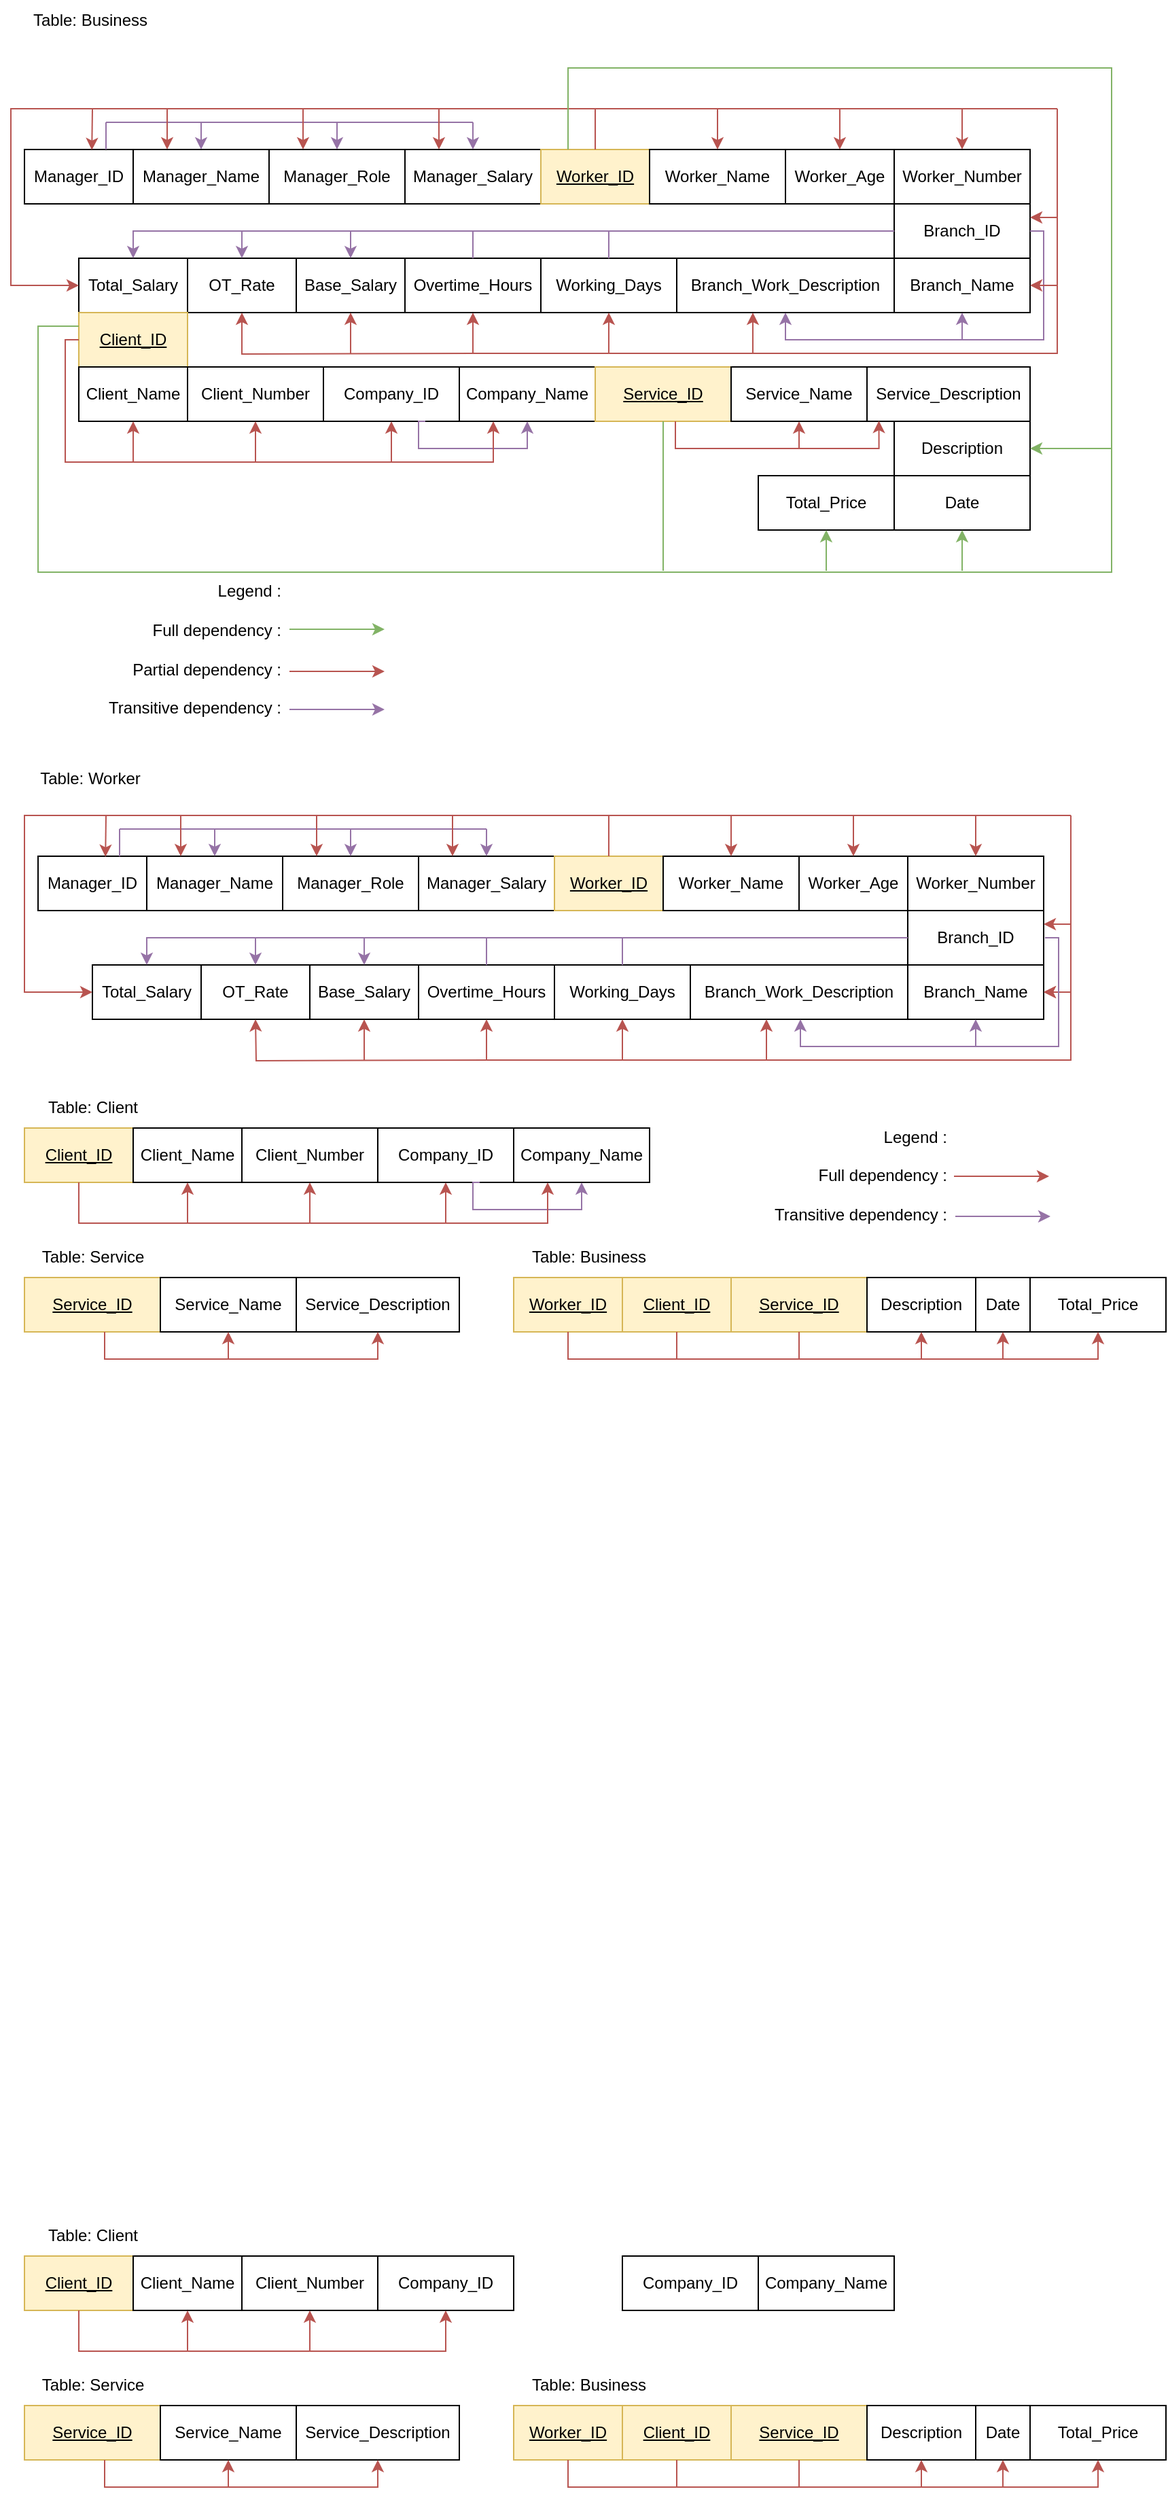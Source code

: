 <mxfile version="24.8.6">
  <diagram name="Page-1" id="LXzScgE2hTpgleU8OrZ3">
    <mxGraphModel dx="1900" dy="522" grid="1" gridSize="10" guides="1" tooltips="1" connect="1" arrows="1" fold="1" page="1" pageScale="1" pageWidth="850" pageHeight="1100" math="0" shadow="0">
      <root>
        <mxCell id="0" />
        <mxCell id="1" parent="0" />
        <mxCell id="Hk881FnilYnl4Pr_U3hR-2" value="Manager_ID" style="rounded=0;whiteSpace=wrap;html=1;" vertex="1" parent="1">
          <mxGeometry y="120" width="80" height="40" as="geometry" />
        </mxCell>
        <mxCell id="Hk881FnilYnl4Pr_U3hR-3" value="Manager_Name" style="rounded=0;whiteSpace=wrap;html=1;" vertex="1" parent="1">
          <mxGeometry x="80" y="120" width="100" height="40" as="geometry" />
        </mxCell>
        <mxCell id="Hk881FnilYnl4Pr_U3hR-4" value="Manager_Role" style="rounded=0;whiteSpace=wrap;html=1;" vertex="1" parent="1">
          <mxGeometry x="180" y="120" width="100" height="40" as="geometry" />
        </mxCell>
        <mxCell id="Hk881FnilYnl4Pr_U3hR-5" value="Manager_Salary" style="rounded=0;whiteSpace=wrap;html=1;" vertex="1" parent="1">
          <mxGeometry x="280" y="120" width="100" height="40" as="geometry" />
        </mxCell>
        <mxCell id="Hk881FnilYnl4Pr_U3hR-6" value="&lt;u&gt;Worker_ID&lt;/u&gt;" style="rounded=0;whiteSpace=wrap;html=1;fillColor=#fff2cc;strokeColor=#d6b656;" vertex="1" parent="1">
          <mxGeometry x="380" y="120" width="80" height="40" as="geometry" />
        </mxCell>
        <mxCell id="Hk881FnilYnl4Pr_U3hR-7" value="Worker_Name" style="rounded=0;whiteSpace=wrap;html=1;" vertex="1" parent="1">
          <mxGeometry x="460" y="120" width="100" height="40" as="geometry" />
        </mxCell>
        <mxCell id="Hk881FnilYnl4Pr_U3hR-10" value="Worker_Age" style="rounded=0;whiteSpace=wrap;html=1;" vertex="1" parent="1">
          <mxGeometry x="560" y="120" width="80" height="40" as="geometry" />
        </mxCell>
        <mxCell id="Hk881FnilYnl4Pr_U3hR-11" value="Worker_Number" style="rounded=0;whiteSpace=wrap;html=1;" vertex="1" parent="1">
          <mxGeometry x="640" y="120" width="100" height="40" as="geometry" />
        </mxCell>
        <mxCell id="Hk881FnilYnl4Pr_U3hR-13" value="Table: Business" style="text;html=1;align=center;verticalAlign=middle;resizable=0;points=[];autosize=1;strokeColor=none;fillColor=none;" vertex="1" parent="1">
          <mxGeometry x="-7" y="10" width="110" height="30" as="geometry" />
        </mxCell>
        <mxCell id="Hk881FnilYnl4Pr_U3hR-14" value="Branch_ID" style="rounded=0;whiteSpace=wrap;html=1;" vertex="1" parent="1">
          <mxGeometry x="640" y="160" width="100" height="40" as="geometry" />
        </mxCell>
        <mxCell id="Hk881FnilYnl4Pr_U3hR-15" value="Branch_Name" style="rounded=0;whiteSpace=wrap;html=1;" vertex="1" parent="1">
          <mxGeometry x="640" y="200" width="100" height="40" as="geometry" />
        </mxCell>
        <mxCell id="Hk881FnilYnl4Pr_U3hR-16" value="Branch_Work_Description" style="rounded=0;whiteSpace=wrap;html=1;" vertex="1" parent="1">
          <mxGeometry x="480" y="200" width="160" height="40" as="geometry" />
        </mxCell>
        <mxCell id="Hk881FnilYnl4Pr_U3hR-17" value="Working_Days" style="rounded=0;whiteSpace=wrap;html=1;" vertex="1" parent="1">
          <mxGeometry x="380" y="200" width="100" height="40" as="geometry" />
        </mxCell>
        <mxCell id="Hk881FnilYnl4Pr_U3hR-18" value="Overtime_Hours" style="rounded=0;whiteSpace=wrap;html=1;" vertex="1" parent="1">
          <mxGeometry x="280" y="200" width="100" height="40" as="geometry" />
        </mxCell>
        <mxCell id="Hk881FnilYnl4Pr_U3hR-19" value="Base_Salary" style="rounded=0;whiteSpace=wrap;html=1;" vertex="1" parent="1">
          <mxGeometry x="200" y="200" width="80" height="40" as="geometry" />
        </mxCell>
        <mxCell id="Hk881FnilYnl4Pr_U3hR-20" value="OT_Rate" style="rounded=0;whiteSpace=wrap;html=1;" vertex="1" parent="1">
          <mxGeometry x="120" y="200" width="80" height="40" as="geometry" />
        </mxCell>
        <mxCell id="Hk881FnilYnl4Pr_U3hR-21" value="Total_Salary" style="rounded=0;whiteSpace=wrap;html=1;" vertex="1" parent="1">
          <mxGeometry x="40" y="200" width="80" height="40" as="geometry" />
        </mxCell>
        <mxCell id="Hk881FnilYnl4Pr_U3hR-22" value="&lt;u&gt;Client_ID&lt;/u&gt;" style="rounded=0;whiteSpace=wrap;html=1;fillColor=#fff2cc;strokeColor=#d6b656;" vertex="1" parent="1">
          <mxGeometry x="40" y="240" width="80" height="40" as="geometry" />
        </mxCell>
        <mxCell id="Hk881FnilYnl4Pr_U3hR-23" value="Client_Name" style="rounded=0;whiteSpace=wrap;html=1;" vertex="1" parent="1">
          <mxGeometry x="40" y="280" width="80" height="40" as="geometry" />
        </mxCell>
        <mxCell id="Hk881FnilYnl4Pr_U3hR-24" value="Client_Number" style="rounded=0;whiteSpace=wrap;html=1;" vertex="1" parent="1">
          <mxGeometry x="120" y="280" width="100" height="40" as="geometry" />
        </mxCell>
        <mxCell id="Hk881FnilYnl4Pr_U3hR-25" value="Company_ID" style="rounded=0;whiteSpace=wrap;html=1;" vertex="1" parent="1">
          <mxGeometry x="220" y="280" width="100" height="40" as="geometry" />
        </mxCell>
        <mxCell id="Hk881FnilYnl4Pr_U3hR-26" value="Company_Name" style="rounded=0;whiteSpace=wrap;html=1;" vertex="1" parent="1">
          <mxGeometry x="320" y="280" width="100" height="40" as="geometry" />
        </mxCell>
        <mxCell id="Hk881FnilYnl4Pr_U3hR-27" value="&lt;u&gt;Service_ID&lt;/u&gt;" style="rounded=0;whiteSpace=wrap;html=1;fillColor=#fff2cc;strokeColor=#d6b656;" vertex="1" parent="1">
          <mxGeometry x="420" y="280" width="100" height="40" as="geometry" />
        </mxCell>
        <mxCell id="Hk881FnilYnl4Pr_U3hR-29" value="Service_Name" style="rounded=0;whiteSpace=wrap;html=1;" vertex="1" parent="1">
          <mxGeometry x="520" y="280" width="100" height="40" as="geometry" />
        </mxCell>
        <mxCell id="Hk881FnilYnl4Pr_U3hR-30" value="Service_Description" style="rounded=0;whiteSpace=wrap;html=1;" vertex="1" parent="1">
          <mxGeometry x="620" y="280" width="120" height="40" as="geometry" />
        </mxCell>
        <mxCell id="Hk881FnilYnl4Pr_U3hR-31" value="Description" style="rounded=0;whiteSpace=wrap;html=1;" vertex="1" parent="1">
          <mxGeometry x="640" y="320" width="100" height="40" as="geometry" />
        </mxCell>
        <mxCell id="Hk881FnilYnl4Pr_U3hR-32" value="Date" style="rounded=0;whiteSpace=wrap;html=1;" vertex="1" parent="1">
          <mxGeometry x="640" y="360" width="100" height="40" as="geometry" />
        </mxCell>
        <mxCell id="Hk881FnilYnl4Pr_U3hR-33" value="Total_Price" style="rounded=0;whiteSpace=wrap;html=1;" vertex="1" parent="1">
          <mxGeometry x="540" y="360" width="100" height="40" as="geometry" />
        </mxCell>
        <mxCell id="Hk881FnilYnl4Pr_U3hR-39" value="" style="endArrow=none;html=1;rounded=0;fillColor=#e1d5e7;strokeColor=#9673a6;" edge="1" parent="1">
          <mxGeometry width="50" height="50" relative="1" as="geometry">
            <mxPoint x="60" y="100" as="sourcePoint" />
            <mxPoint x="330" y="100" as="targetPoint" />
          </mxGeometry>
        </mxCell>
        <mxCell id="Hk881FnilYnl4Pr_U3hR-40" value="" style="endArrow=none;html=1;rounded=0;fillColor=#e1d5e7;strokeColor=#9673a6;exitX=0.75;exitY=0;exitDx=0;exitDy=0;" edge="1" parent="1" source="Hk881FnilYnl4Pr_U3hR-2">
          <mxGeometry width="50" height="50" relative="1" as="geometry">
            <mxPoint x="-60" y="130" as="sourcePoint" />
            <mxPoint x="60" y="100" as="targetPoint" />
          </mxGeometry>
        </mxCell>
        <mxCell id="Hk881FnilYnl4Pr_U3hR-41" value="" style="endArrow=classic;html=1;rounded=0;entryX=0.5;entryY=0;entryDx=0;entryDy=0;fillColor=#e1d5e7;strokeColor=#9673a6;" edge="1" parent="1" target="Hk881FnilYnl4Pr_U3hR-3">
          <mxGeometry width="50" height="50" relative="1" as="geometry">
            <mxPoint x="130" y="100" as="sourcePoint" />
            <mxPoint x="180" y="30" as="targetPoint" />
          </mxGeometry>
        </mxCell>
        <mxCell id="Hk881FnilYnl4Pr_U3hR-43" value="" style="endArrow=classic;html=1;rounded=0;entryX=0.5;entryY=0;entryDx=0;entryDy=0;fillColor=#e1d5e7;strokeColor=#9673a6;" edge="1" parent="1" target="Hk881FnilYnl4Pr_U3hR-4">
          <mxGeometry width="50" height="50" relative="1" as="geometry">
            <mxPoint x="230" y="100" as="sourcePoint" />
            <mxPoint x="140" y="130" as="targetPoint" />
          </mxGeometry>
        </mxCell>
        <mxCell id="Hk881FnilYnl4Pr_U3hR-44" value="" style="endArrow=classic;html=1;rounded=0;entryX=0.5;entryY=0;entryDx=0;entryDy=0;fillColor=#e1d5e7;strokeColor=#9673a6;" edge="1" parent="1" target="Hk881FnilYnl4Pr_U3hR-5">
          <mxGeometry width="50" height="50" relative="1" as="geometry">
            <mxPoint x="330" y="100" as="sourcePoint" />
            <mxPoint x="150" y="140" as="targetPoint" />
          </mxGeometry>
        </mxCell>
        <mxCell id="Hk881FnilYnl4Pr_U3hR-45" value="" style="endArrow=none;html=1;rounded=0;fillColor=#f8cecc;strokeColor=#b85450;" edge="1" parent="1">
          <mxGeometry width="50" height="50" relative="1" as="geometry">
            <mxPoint x="50" y="90" as="sourcePoint" />
            <mxPoint x="760" y="90" as="targetPoint" />
          </mxGeometry>
        </mxCell>
        <mxCell id="Hk881FnilYnl4Pr_U3hR-46" value="" style="endArrow=classic;html=1;rounded=0;entryX=0.62;entryY=0.01;entryDx=0;entryDy=0;entryPerimeter=0;fillColor=#f8cecc;strokeColor=#b85450;" edge="1" parent="1" target="Hk881FnilYnl4Pr_U3hR-2">
          <mxGeometry width="50" height="50" relative="1" as="geometry">
            <mxPoint x="50" y="90" as="sourcePoint" />
            <mxPoint x="390" y="30" as="targetPoint" />
          </mxGeometry>
        </mxCell>
        <mxCell id="Hk881FnilYnl4Pr_U3hR-47" value="" style="endArrow=none;html=1;rounded=0;exitX=0.5;exitY=0;exitDx=0;exitDy=0;fillColor=#f8cecc;strokeColor=#b85450;" edge="1" parent="1" source="Hk881FnilYnl4Pr_U3hR-6">
          <mxGeometry width="50" height="50" relative="1" as="geometry">
            <mxPoint x="460" y="70" as="sourcePoint" />
            <mxPoint x="420" y="90" as="targetPoint" />
          </mxGeometry>
        </mxCell>
        <mxCell id="Hk881FnilYnl4Pr_U3hR-49" value="" style="endArrow=classic;html=1;rounded=0;entryX=0.5;entryY=0;entryDx=0;entryDy=0;fillColor=#f8cecc;strokeColor=#b85450;" edge="1" parent="1" target="Hk881FnilYnl4Pr_U3hR-7">
          <mxGeometry width="50" height="50" relative="1" as="geometry">
            <mxPoint x="510" y="90" as="sourcePoint" />
            <mxPoint x="60" y="130" as="targetPoint" />
          </mxGeometry>
        </mxCell>
        <mxCell id="Hk881FnilYnl4Pr_U3hR-50" value="" style="endArrow=classic;html=1;rounded=0;entryX=0.5;entryY=0;entryDx=0;entryDy=0;fillColor=#f8cecc;strokeColor=#b85450;" edge="1" parent="1" target="Hk881FnilYnl4Pr_U3hR-10">
          <mxGeometry width="50" height="50" relative="1" as="geometry">
            <mxPoint x="600" y="90" as="sourcePoint" />
            <mxPoint x="520" y="130" as="targetPoint" />
          </mxGeometry>
        </mxCell>
        <mxCell id="Hk881FnilYnl4Pr_U3hR-51" value="" style="endArrow=classic;html=1;rounded=0;fillColor=#f8cecc;strokeColor=#b85450;" edge="1" parent="1" target="Hk881FnilYnl4Pr_U3hR-11">
          <mxGeometry width="50" height="50" relative="1" as="geometry">
            <mxPoint x="690" y="90" as="sourcePoint" />
            <mxPoint x="610" y="130" as="targetPoint" />
          </mxGeometry>
        </mxCell>
        <mxCell id="Hk881FnilYnl4Pr_U3hR-52" value="" style="endArrow=classic;html=1;rounded=0;fillColor=#f8cecc;strokeColor=#b85450;edgeStyle=orthogonalEdgeStyle;entryX=1;entryY=0.25;entryDx=0;entryDy=0;" edge="1" parent="1" target="Hk881FnilYnl4Pr_U3hR-14">
          <mxGeometry width="50" height="50" relative="1" as="geometry">
            <mxPoint x="760" y="90" as="sourcePoint" />
            <mxPoint x="700" y="130" as="targetPoint" />
            <Array as="points">
              <mxPoint x="760" y="170" />
            </Array>
          </mxGeometry>
        </mxCell>
        <mxCell id="Hk881FnilYnl4Pr_U3hR-54" value="" style="endArrow=classic;html=1;rounded=0;entryX=0.5;entryY=1;entryDx=0;entryDy=0;fillColor=#e1d5e7;strokeColor=#9673a6;exitX=1;exitY=0.5;exitDx=0;exitDy=0;edgeStyle=orthogonalEdgeStyle;" edge="1" parent="1" source="Hk881FnilYnl4Pr_U3hR-14" target="Hk881FnilYnl4Pr_U3hR-16">
          <mxGeometry width="50" height="50" relative="1" as="geometry">
            <mxPoint x="340" y="110" as="sourcePoint" />
            <mxPoint x="340" y="130" as="targetPoint" />
            <Array as="points">
              <mxPoint x="750" y="180" />
              <mxPoint x="750" y="260" />
              <mxPoint x="560" y="260" />
            </Array>
          </mxGeometry>
        </mxCell>
        <mxCell id="Hk881FnilYnl4Pr_U3hR-55" value="" style="endArrow=classic;html=1;rounded=0;entryX=0.5;entryY=1;entryDx=0;entryDy=0;fillColor=#e1d5e7;strokeColor=#9673a6;" edge="1" parent="1" target="Hk881FnilYnl4Pr_U3hR-15">
          <mxGeometry width="50" height="50" relative="1" as="geometry">
            <mxPoint x="690" y="260" as="sourcePoint" />
            <mxPoint x="240" y="130" as="targetPoint" />
          </mxGeometry>
        </mxCell>
        <mxCell id="Hk881FnilYnl4Pr_U3hR-56" value="" style="endArrow=classic;html=1;rounded=0;fillColor=#f8cecc;strokeColor=#b85450;edgeStyle=orthogonalEdgeStyle;entryX=0.5;entryY=1;entryDx=0;entryDy=0;" edge="1" parent="1" target="Hk881FnilYnl4Pr_U3hR-18">
          <mxGeometry width="50" height="50" relative="1" as="geometry">
            <mxPoint x="760" y="170" as="sourcePoint" />
            <mxPoint x="750" y="180" as="targetPoint" />
            <Array as="points">
              <mxPoint x="760" y="270" />
              <mxPoint x="330" y="270" />
            </Array>
          </mxGeometry>
        </mxCell>
        <mxCell id="Hk881FnilYnl4Pr_U3hR-57" value="" style="endArrow=classic;html=1;rounded=0;entryX=0.5;entryY=1;entryDx=0;entryDy=0;fillColor=#f8cecc;strokeColor=#b85450;" edge="1" parent="1" target="Hk881FnilYnl4Pr_U3hR-17">
          <mxGeometry width="50" height="50" relative="1" as="geometry">
            <mxPoint x="430" y="270" as="sourcePoint" />
            <mxPoint x="520" y="130" as="targetPoint" />
          </mxGeometry>
        </mxCell>
        <mxCell id="Hk881FnilYnl4Pr_U3hR-58" value="" style="endArrow=classic;html=1;rounded=0;entryX=0.5;entryY=0;entryDx=0;entryDy=0;fillColor=#e1d5e7;strokeColor=#9673a6;exitX=0;exitY=0.5;exitDx=0;exitDy=0;edgeStyle=orthogonalEdgeStyle;" edge="1" parent="1" source="Hk881FnilYnl4Pr_U3hR-14" target="Hk881FnilYnl4Pr_U3hR-21">
          <mxGeometry width="50" height="50" relative="1" as="geometry">
            <mxPoint x="750" y="190" as="sourcePoint" />
            <mxPoint x="570" y="250" as="targetPoint" />
            <Array as="points">
              <mxPoint x="80" y="180" />
            </Array>
          </mxGeometry>
        </mxCell>
        <mxCell id="Hk881FnilYnl4Pr_U3hR-60" value="" style="endArrow=none;html=1;rounded=0;fillColor=#e1d5e7;strokeColor=#9673a6;" edge="1" parent="1" source="Hk881FnilYnl4Pr_U3hR-18">
          <mxGeometry width="50" height="50" relative="1" as="geometry">
            <mxPoint x="140" y="460" as="sourcePoint" />
            <mxPoint x="330" y="180" as="targetPoint" />
          </mxGeometry>
        </mxCell>
        <mxCell id="Hk881FnilYnl4Pr_U3hR-61" value="" style="endArrow=none;html=1;rounded=0;fillColor=#e1d5e7;strokeColor=#9673a6;exitX=0.5;exitY=0;exitDx=0;exitDy=0;" edge="1" parent="1" source="Hk881FnilYnl4Pr_U3hR-17">
          <mxGeometry width="50" height="50" relative="1" as="geometry">
            <mxPoint x="340" y="210" as="sourcePoint" />
            <mxPoint x="430" y="180" as="targetPoint" />
          </mxGeometry>
        </mxCell>
        <mxCell id="Hk881FnilYnl4Pr_U3hR-62" value="" style="endArrow=classic;html=1;rounded=0;entryX=0.5;entryY=0;entryDx=0;entryDy=0;fillColor=#e1d5e7;strokeColor=#9673a6;" edge="1" parent="1" target="Hk881FnilYnl4Pr_U3hR-20">
          <mxGeometry width="50" height="50" relative="1" as="geometry">
            <mxPoint x="160" y="180" as="sourcePoint" />
            <mxPoint x="20" y="200" as="targetPoint" />
          </mxGeometry>
        </mxCell>
        <mxCell id="Hk881FnilYnl4Pr_U3hR-63" value="" style="endArrow=classic;html=1;rounded=0;entryX=0.5;entryY=0;entryDx=0;entryDy=0;fillColor=#e1d5e7;strokeColor=#9673a6;" edge="1" parent="1" target="Hk881FnilYnl4Pr_U3hR-19">
          <mxGeometry width="50" height="50" relative="1" as="geometry">
            <mxPoint x="240" y="180" as="sourcePoint" />
            <mxPoint x="170" y="210" as="targetPoint" />
          </mxGeometry>
        </mxCell>
        <mxCell id="Hk881FnilYnl4Pr_U3hR-64" value="" style="group" vertex="1" connectable="0" parent="1">
          <mxGeometry x="40" y="433" width="225" height="110" as="geometry" />
        </mxCell>
        <mxCell id="Hk881FnilYnl4Pr_U3hR-35" value="Legend :&lt;div&gt;&lt;br&gt;&lt;div&gt;Full dependency :&lt;/div&gt;&lt;div&gt;&lt;br&gt;&lt;/div&gt;&lt;div&gt;Partial dependency :&lt;/div&gt;&lt;div&gt;&lt;br&gt;&lt;/div&gt;&lt;div&gt;Transitive dependency :&lt;/div&gt;&lt;/div&gt;" style="text;html=1;align=right;verticalAlign=middle;resizable=0;points=[];autosize=1;strokeColor=none;fillColor=none;" vertex="1" parent="Hk881FnilYnl4Pr_U3hR-64">
          <mxGeometry width="150" height="110" as="geometry" />
        </mxCell>
        <mxCell id="Hk881FnilYnl4Pr_U3hR-36" value="" style="endArrow=classic;html=1;rounded=0;fillColor=#d5e8d4;strokeColor=#82b366;" edge="1" parent="Hk881FnilYnl4Pr_U3hR-64">
          <mxGeometry width="50" height="50" relative="1" as="geometry">
            <mxPoint x="155" y="40" as="sourcePoint" />
            <mxPoint x="225" y="40" as="targetPoint" />
          </mxGeometry>
        </mxCell>
        <mxCell id="Hk881FnilYnl4Pr_U3hR-37" value="" style="endArrow=classic;html=1;rounded=0;fillColor=#f8cecc;strokeColor=#b85450;" edge="1" parent="Hk881FnilYnl4Pr_U3hR-64">
          <mxGeometry width="50" height="50" relative="1" as="geometry">
            <mxPoint x="155" y="71" as="sourcePoint" />
            <mxPoint x="225" y="71" as="targetPoint" />
          </mxGeometry>
        </mxCell>
        <mxCell id="Hk881FnilYnl4Pr_U3hR-38" value="" style="endArrow=classic;html=1;rounded=0;fillColor=#e1d5e7;strokeColor=#9673a6;" edge="1" parent="Hk881FnilYnl4Pr_U3hR-64">
          <mxGeometry width="50" height="50" relative="1" as="geometry">
            <mxPoint x="155" y="99" as="sourcePoint" />
            <mxPoint x="225" y="99" as="targetPoint" />
          </mxGeometry>
        </mxCell>
        <mxCell id="Hk881FnilYnl4Pr_U3hR-65" value="" style="endArrow=classic;html=1;rounded=0;edgeStyle=orthogonalEdgeStyle;fillColor=#f8cecc;strokeColor=#b85450;exitX=0;exitY=0.5;exitDx=0;exitDy=0;entryX=0.5;entryY=1;entryDx=0;entryDy=0;" edge="1" parent="1" source="Hk881FnilYnl4Pr_U3hR-22" target="Hk881FnilYnl4Pr_U3hR-25">
          <mxGeometry width="50" height="50" relative="1" as="geometry">
            <mxPoint x="20" y="430" as="sourcePoint" />
            <mxPoint x="70" y="380" as="targetPoint" />
            <Array as="points">
              <mxPoint x="30" y="260" />
              <mxPoint x="30" y="350" />
              <mxPoint x="270" y="350" />
            </Array>
          </mxGeometry>
        </mxCell>
        <mxCell id="Hk881FnilYnl4Pr_U3hR-66" value="" style="endArrow=classic;html=1;rounded=0;entryX=0.5;entryY=1;entryDx=0;entryDy=0;fillColor=#f8cecc;strokeColor=#b85450;" edge="1" parent="1" target="Hk881FnilYnl4Pr_U3hR-23">
          <mxGeometry width="50" height="50" relative="1" as="geometry">
            <mxPoint x="80" y="350" as="sourcePoint" />
            <mxPoint x="60" y="400" as="targetPoint" />
          </mxGeometry>
        </mxCell>
        <mxCell id="Hk881FnilYnl4Pr_U3hR-67" value="" style="endArrow=classic;html=1;rounded=0;entryX=0.5;entryY=1;entryDx=0;entryDy=0;fillColor=#f8cecc;strokeColor=#b85450;" edge="1" parent="1" target="Hk881FnilYnl4Pr_U3hR-24">
          <mxGeometry width="50" height="50" relative="1" as="geometry">
            <mxPoint x="170" y="350" as="sourcePoint" />
            <mxPoint x="90" y="330" as="targetPoint" />
          </mxGeometry>
        </mxCell>
        <mxCell id="Hk881FnilYnl4Pr_U3hR-68" value="" style="endArrow=classic;html=1;rounded=0;fillColor=#e1d5e7;strokeColor=#9673a6;edgeStyle=orthogonalEdgeStyle;entryX=0.5;entryY=1;entryDx=0;entryDy=0;exitX=0.75;exitY=1;exitDx=0;exitDy=0;" edge="1" parent="1" source="Hk881FnilYnl4Pr_U3hR-25" target="Hk881FnilYnl4Pr_U3hR-26">
          <mxGeometry width="50" height="50" relative="1" as="geometry">
            <mxPoint x="340" y="420" as="sourcePoint" />
            <mxPoint x="390" y="370" as="targetPoint" />
            <Array as="points">
              <mxPoint x="290" y="320" />
              <mxPoint x="290" y="340" />
              <mxPoint x="370" y="340" />
            </Array>
          </mxGeometry>
        </mxCell>
        <mxCell id="Hk881FnilYnl4Pr_U3hR-70" value="" style="endArrow=classic;html=1;rounded=0;edgeStyle=orthogonalEdgeStyle;fillColor=#f8cecc;strokeColor=#b85450;entryX=0.073;entryY=0.99;entryDx=0;entryDy=0;entryPerimeter=0;" edge="1" parent="1" target="Hk881FnilYnl4Pr_U3hR-30">
          <mxGeometry width="50" height="50" relative="1" as="geometry">
            <mxPoint x="479" y="320" as="sourcePoint" />
            <mxPoint x="470" y="360" as="targetPoint" />
            <Array as="points">
              <mxPoint x="479" y="340" />
              <mxPoint x="629" y="340" />
            </Array>
          </mxGeometry>
        </mxCell>
        <mxCell id="Hk881FnilYnl4Pr_U3hR-71" value="" style="endArrow=classic;html=1;rounded=0;fillColor=#f8cecc;strokeColor=#b85450;entryX=0.5;entryY=1;entryDx=0;entryDy=0;" edge="1" parent="1" target="Hk881FnilYnl4Pr_U3hR-29">
          <mxGeometry width="50" height="50" relative="1" as="geometry">
            <mxPoint x="570" y="340" as="sourcePoint" />
            <mxPoint x="420" y="370" as="targetPoint" />
          </mxGeometry>
        </mxCell>
        <mxCell id="Hk881FnilYnl4Pr_U3hR-72" value="" style="endArrow=none;html=1;rounded=0;entryX=0.25;entryY=0;entryDx=0;entryDy=0;edgeStyle=orthogonalEdgeStyle;fillColor=#d5e8d4;strokeColor=#82b366;exitX=0;exitY=0.25;exitDx=0;exitDy=0;" edge="1" parent="1" source="Hk881FnilYnl4Pr_U3hR-22" target="Hk881FnilYnl4Pr_U3hR-6">
          <mxGeometry width="50" height="50" relative="1" as="geometry">
            <mxPoint x="350" y="430" as="sourcePoint" />
            <mxPoint x="400" y="380" as="targetPoint" />
            <Array as="points">
              <mxPoint x="10" y="250" />
              <mxPoint x="10" y="431" />
              <mxPoint x="800" y="431" />
              <mxPoint x="800" y="60" />
              <mxPoint x="400" y="60" />
            </Array>
          </mxGeometry>
        </mxCell>
        <mxCell id="Hk881FnilYnl4Pr_U3hR-73" value="" style="endArrow=none;html=1;rounded=0;entryX=0.5;entryY=1;entryDx=0;entryDy=0;fillColor=#d5e8d4;strokeColor=#82b366;" edge="1" parent="1" target="Hk881FnilYnl4Pr_U3hR-27">
          <mxGeometry width="50" height="50" relative="1" as="geometry">
            <mxPoint x="470" y="430" as="sourcePoint" />
            <mxPoint x="420" y="350" as="targetPoint" />
          </mxGeometry>
        </mxCell>
        <mxCell id="Hk881FnilYnl4Pr_U3hR-74" value="" style="endArrow=classic;html=1;rounded=0;entryX=0.5;entryY=1;entryDx=0;entryDy=0;fillColor=#d5e8d4;strokeColor=#82b366;" edge="1" parent="1" target="Hk881FnilYnl4Pr_U3hR-33">
          <mxGeometry width="50" height="50" relative="1" as="geometry">
            <mxPoint x="590" y="430" as="sourcePoint" />
            <mxPoint x="530" y="470" as="targetPoint" />
          </mxGeometry>
        </mxCell>
        <mxCell id="Hk881FnilYnl4Pr_U3hR-75" value="" style="endArrow=classic;html=1;rounded=0;entryX=0.5;entryY=1;entryDx=0;entryDy=0;fillColor=#d5e8d4;strokeColor=#82b366;" edge="1" parent="1" target="Hk881FnilYnl4Pr_U3hR-32">
          <mxGeometry width="50" height="50" relative="1" as="geometry">
            <mxPoint x="690" y="430" as="sourcePoint" />
            <mxPoint x="720" y="450" as="targetPoint" />
          </mxGeometry>
        </mxCell>
        <mxCell id="Hk881FnilYnl4Pr_U3hR-76" value="" style="endArrow=classic;html=1;rounded=0;entryX=1;entryY=0.5;entryDx=0;entryDy=0;fillColor=#d5e8d4;strokeColor=#82b366;" edge="1" parent="1" target="Hk881FnilYnl4Pr_U3hR-31">
          <mxGeometry width="50" height="50" relative="1" as="geometry">
            <mxPoint x="800" y="340" as="sourcePoint" />
            <mxPoint x="690" y="470" as="targetPoint" />
          </mxGeometry>
        </mxCell>
        <mxCell id="Hk881FnilYnl4Pr_U3hR-78" value="" style="endArrow=classic;html=1;rounded=0;entryX=1;entryY=0.5;entryDx=0;entryDy=0;fillColor=#f8cecc;strokeColor=#b85450;" edge="1" parent="1" target="Hk881FnilYnl4Pr_U3hR-15">
          <mxGeometry width="50" height="50" relative="1" as="geometry">
            <mxPoint x="760" y="220" as="sourcePoint" />
            <mxPoint x="400" y="370" as="targetPoint" />
          </mxGeometry>
        </mxCell>
        <mxCell id="Hk881FnilYnl4Pr_U3hR-79" value="" style="endArrow=classic;html=1;rounded=0;fillColor=#f8cecc;strokeColor=#b85450;" edge="1" parent="1">
          <mxGeometry width="50" height="50" relative="1" as="geometry">
            <mxPoint x="536" y="270" as="sourcePoint" />
            <mxPoint x="536" y="240" as="targetPoint" />
          </mxGeometry>
        </mxCell>
        <mxCell id="Hk881FnilYnl4Pr_U3hR-80" value="" style="endArrow=classic;html=1;rounded=0;entryX=0;entryY=0.5;entryDx=0;entryDy=0;edgeStyle=orthogonalEdgeStyle;fillColor=#f8cecc;strokeColor=#b85450;" edge="1" parent="1" target="Hk881FnilYnl4Pr_U3hR-21">
          <mxGeometry width="50" height="50" relative="1" as="geometry">
            <mxPoint x="50" y="90" as="sourcePoint" />
            <mxPoint x="-70" y="150" as="targetPoint" />
            <Array as="points">
              <mxPoint x="-10" y="90" />
              <mxPoint x="-10" y="220" />
            </Array>
          </mxGeometry>
        </mxCell>
        <mxCell id="Hk881FnilYnl4Pr_U3hR-82" value="" style="endArrow=classic;html=1;rounded=0;entryX=0.25;entryY=0;entryDx=0;entryDy=0;fillColor=#f8cecc;strokeColor=#b85450;" edge="1" parent="1" target="Hk881FnilYnl4Pr_U3hR-3">
          <mxGeometry width="50" height="50" relative="1" as="geometry">
            <mxPoint x="105" y="90" as="sourcePoint" />
            <mxPoint x="-40" y="70" as="targetPoint" />
          </mxGeometry>
        </mxCell>
        <mxCell id="Hk881FnilYnl4Pr_U3hR-84" value="" style="endArrow=classic;html=1;rounded=0;entryX=0.25;entryY=0;entryDx=0;entryDy=0;fillColor=#f8cecc;strokeColor=#b85450;" edge="1" parent="1" target="Hk881FnilYnl4Pr_U3hR-4">
          <mxGeometry width="50" height="50" relative="1" as="geometry">
            <mxPoint x="205" y="90" as="sourcePoint" />
            <mxPoint x="-60" y="160" as="targetPoint" />
          </mxGeometry>
        </mxCell>
        <mxCell id="Hk881FnilYnl4Pr_U3hR-85" value="" style="endArrow=classic;html=1;rounded=0;entryX=0.25;entryY=0;entryDx=0;entryDy=0;fillColor=#f8cecc;strokeColor=#b85450;" edge="1" parent="1" target="Hk881FnilYnl4Pr_U3hR-5">
          <mxGeometry width="50" height="50" relative="1" as="geometry">
            <mxPoint x="305" y="90" as="sourcePoint" />
            <mxPoint x="-20" y="110" as="targetPoint" />
          </mxGeometry>
        </mxCell>
        <mxCell id="Hk881FnilYnl4Pr_U3hR-86" value="" style="endArrow=classic;html=1;rounded=0;edgeStyle=orthogonalEdgeStyle;entryX=0.5;entryY=1;entryDx=0;entryDy=0;fillColor=#f8cecc;strokeColor=#b85450;" edge="1" parent="1" target="Hk881FnilYnl4Pr_U3hR-20">
          <mxGeometry width="50" height="50" relative="1" as="geometry">
            <mxPoint x="330" y="270" as="sourcePoint" />
            <mxPoint x="240" y="240" as="targetPoint" />
          </mxGeometry>
        </mxCell>
        <mxCell id="Hk881FnilYnl4Pr_U3hR-87" value="" style="endArrow=classic;html=1;rounded=0;entryX=0.25;entryY=1;entryDx=0;entryDy=0;edgeStyle=orthogonalEdgeStyle;fillColor=#f8cecc;strokeColor=#b85450;" edge="1" parent="1" target="Hk881FnilYnl4Pr_U3hR-26">
          <mxGeometry width="50" height="50" relative="1" as="geometry">
            <mxPoint x="270" y="340" as="sourcePoint" />
            <mxPoint x="280" y="380" as="targetPoint" />
            <Array as="points">
              <mxPoint x="270" y="350" />
              <mxPoint x="345" y="350" />
            </Array>
          </mxGeometry>
        </mxCell>
        <mxCell id="Hk881FnilYnl4Pr_U3hR-88" value="" style="endArrow=classic;html=1;rounded=0;entryX=0.5;entryY=1;entryDx=0;entryDy=0;fillColor=#f8cecc;strokeColor=#b85450;" edge="1" parent="1" target="Hk881FnilYnl4Pr_U3hR-19">
          <mxGeometry width="50" height="50" relative="1" as="geometry">
            <mxPoint x="240" y="270" as="sourcePoint" />
            <mxPoint x="440" y="250" as="targetPoint" />
          </mxGeometry>
        </mxCell>
        <mxCell id="Hk881FnilYnl4Pr_U3hR-89" value="Manager_ID" style="rounded=0;whiteSpace=wrap;html=1;" vertex="1" parent="1">
          <mxGeometry x="10" y="640" width="80" height="40" as="geometry" />
        </mxCell>
        <mxCell id="Hk881FnilYnl4Pr_U3hR-90" value="Manager_Name" style="rounded=0;whiteSpace=wrap;html=1;" vertex="1" parent="1">
          <mxGeometry x="90" y="640" width="100" height="40" as="geometry" />
        </mxCell>
        <mxCell id="Hk881FnilYnl4Pr_U3hR-91" value="Manager_Role" style="rounded=0;whiteSpace=wrap;html=1;" vertex="1" parent="1">
          <mxGeometry x="190" y="640" width="100" height="40" as="geometry" />
        </mxCell>
        <mxCell id="Hk881FnilYnl4Pr_U3hR-92" value="Manager_Salary" style="rounded=0;whiteSpace=wrap;html=1;" vertex="1" parent="1">
          <mxGeometry x="290" y="640" width="100" height="40" as="geometry" />
        </mxCell>
        <mxCell id="Hk881FnilYnl4Pr_U3hR-93" value="&lt;u&gt;Worker_ID&lt;/u&gt;" style="rounded=0;whiteSpace=wrap;html=1;fillColor=#fff2cc;strokeColor=#d6b656;" vertex="1" parent="1">
          <mxGeometry x="390" y="640" width="80" height="40" as="geometry" />
        </mxCell>
        <mxCell id="Hk881FnilYnl4Pr_U3hR-94" value="Worker_Name" style="rounded=0;whiteSpace=wrap;html=1;" vertex="1" parent="1">
          <mxGeometry x="470" y="640" width="100" height="40" as="geometry" />
        </mxCell>
        <mxCell id="Hk881FnilYnl4Pr_U3hR-95" value="Worker_Age" style="rounded=0;whiteSpace=wrap;html=1;" vertex="1" parent="1">
          <mxGeometry x="570" y="640" width="80" height="40" as="geometry" />
        </mxCell>
        <mxCell id="Hk881FnilYnl4Pr_U3hR-96" value="Worker_Number" style="rounded=0;whiteSpace=wrap;html=1;" vertex="1" parent="1">
          <mxGeometry x="650" y="640" width="100" height="40" as="geometry" />
        </mxCell>
        <mxCell id="Hk881FnilYnl4Pr_U3hR-97" value="Branch_ID" style="rounded=0;whiteSpace=wrap;html=1;" vertex="1" parent="1">
          <mxGeometry x="650" y="680" width="100" height="40" as="geometry" />
        </mxCell>
        <mxCell id="Hk881FnilYnl4Pr_U3hR-98" value="Branch_Name" style="rounded=0;whiteSpace=wrap;html=1;" vertex="1" parent="1">
          <mxGeometry x="650" y="720" width="100" height="40" as="geometry" />
        </mxCell>
        <mxCell id="Hk881FnilYnl4Pr_U3hR-99" value="Branch_Work_Description" style="rounded=0;whiteSpace=wrap;html=1;" vertex="1" parent="1">
          <mxGeometry x="490" y="720" width="160" height="40" as="geometry" />
        </mxCell>
        <mxCell id="Hk881FnilYnl4Pr_U3hR-100" value="Working_Days" style="rounded=0;whiteSpace=wrap;html=1;" vertex="1" parent="1">
          <mxGeometry x="390" y="720" width="100" height="40" as="geometry" />
        </mxCell>
        <mxCell id="Hk881FnilYnl4Pr_U3hR-101" value="Overtime_Hours" style="rounded=0;whiteSpace=wrap;html=1;" vertex="1" parent="1">
          <mxGeometry x="290" y="720" width="100" height="40" as="geometry" />
        </mxCell>
        <mxCell id="Hk881FnilYnl4Pr_U3hR-102" value="Base_Salary" style="rounded=0;whiteSpace=wrap;html=1;" vertex="1" parent="1">
          <mxGeometry x="210" y="720" width="80" height="40" as="geometry" />
        </mxCell>
        <mxCell id="Hk881FnilYnl4Pr_U3hR-103" value="OT_Rate" style="rounded=0;whiteSpace=wrap;html=1;" vertex="1" parent="1">
          <mxGeometry x="130" y="720" width="80" height="40" as="geometry" />
        </mxCell>
        <mxCell id="Hk881FnilYnl4Pr_U3hR-104" value="Total_Salary" style="rounded=0;whiteSpace=wrap;html=1;" vertex="1" parent="1">
          <mxGeometry x="50" y="720" width="80" height="40" as="geometry" />
        </mxCell>
        <mxCell id="Hk881FnilYnl4Pr_U3hR-105" value="" style="endArrow=none;html=1;rounded=0;fillColor=#e1d5e7;strokeColor=#9673a6;" edge="1" parent="1">
          <mxGeometry width="50" height="50" relative="1" as="geometry">
            <mxPoint x="70" y="620" as="sourcePoint" />
            <mxPoint x="340" y="620" as="targetPoint" />
          </mxGeometry>
        </mxCell>
        <mxCell id="Hk881FnilYnl4Pr_U3hR-106" value="" style="endArrow=none;html=1;rounded=0;fillColor=#e1d5e7;strokeColor=#9673a6;exitX=0.75;exitY=0;exitDx=0;exitDy=0;" edge="1" parent="1" source="Hk881FnilYnl4Pr_U3hR-89">
          <mxGeometry width="50" height="50" relative="1" as="geometry">
            <mxPoint x="-50" y="650" as="sourcePoint" />
            <mxPoint x="70" y="620" as="targetPoint" />
          </mxGeometry>
        </mxCell>
        <mxCell id="Hk881FnilYnl4Pr_U3hR-107" value="" style="endArrow=classic;html=1;rounded=0;entryX=0.5;entryY=0;entryDx=0;entryDy=0;fillColor=#e1d5e7;strokeColor=#9673a6;" edge="1" parent="1" target="Hk881FnilYnl4Pr_U3hR-90">
          <mxGeometry width="50" height="50" relative="1" as="geometry">
            <mxPoint x="140" y="620" as="sourcePoint" />
            <mxPoint x="190" y="550" as="targetPoint" />
          </mxGeometry>
        </mxCell>
        <mxCell id="Hk881FnilYnl4Pr_U3hR-108" value="" style="endArrow=classic;html=1;rounded=0;entryX=0.5;entryY=0;entryDx=0;entryDy=0;fillColor=#e1d5e7;strokeColor=#9673a6;" edge="1" parent="1" target="Hk881FnilYnl4Pr_U3hR-91">
          <mxGeometry width="50" height="50" relative="1" as="geometry">
            <mxPoint x="240" y="620" as="sourcePoint" />
            <mxPoint x="150" y="650" as="targetPoint" />
          </mxGeometry>
        </mxCell>
        <mxCell id="Hk881FnilYnl4Pr_U3hR-109" value="" style="endArrow=classic;html=1;rounded=0;entryX=0.5;entryY=0;entryDx=0;entryDy=0;fillColor=#e1d5e7;strokeColor=#9673a6;" edge="1" parent="1" target="Hk881FnilYnl4Pr_U3hR-92">
          <mxGeometry width="50" height="50" relative="1" as="geometry">
            <mxPoint x="340" y="620" as="sourcePoint" />
            <mxPoint x="160" y="660" as="targetPoint" />
          </mxGeometry>
        </mxCell>
        <mxCell id="Hk881FnilYnl4Pr_U3hR-110" value="" style="endArrow=none;html=1;rounded=0;fillColor=#f8cecc;strokeColor=#b85450;" edge="1" parent="1">
          <mxGeometry width="50" height="50" relative="1" as="geometry">
            <mxPoint x="60" y="610" as="sourcePoint" />
            <mxPoint x="770" y="610" as="targetPoint" />
          </mxGeometry>
        </mxCell>
        <mxCell id="Hk881FnilYnl4Pr_U3hR-111" value="" style="endArrow=classic;html=1;rounded=0;entryX=0.62;entryY=0.01;entryDx=0;entryDy=0;entryPerimeter=0;fillColor=#f8cecc;strokeColor=#b85450;" edge="1" parent="1" target="Hk881FnilYnl4Pr_U3hR-89">
          <mxGeometry width="50" height="50" relative="1" as="geometry">
            <mxPoint x="60" y="610" as="sourcePoint" />
            <mxPoint x="400" y="550" as="targetPoint" />
          </mxGeometry>
        </mxCell>
        <mxCell id="Hk881FnilYnl4Pr_U3hR-112" value="" style="endArrow=none;html=1;rounded=0;exitX=0.5;exitY=0;exitDx=0;exitDy=0;fillColor=#f8cecc;strokeColor=#b85450;" edge="1" parent="1" source="Hk881FnilYnl4Pr_U3hR-93">
          <mxGeometry width="50" height="50" relative="1" as="geometry">
            <mxPoint x="470" y="590" as="sourcePoint" />
            <mxPoint x="430" y="610" as="targetPoint" />
          </mxGeometry>
        </mxCell>
        <mxCell id="Hk881FnilYnl4Pr_U3hR-113" value="" style="endArrow=classic;html=1;rounded=0;entryX=0.5;entryY=0;entryDx=0;entryDy=0;fillColor=#f8cecc;strokeColor=#b85450;" edge="1" parent="1" target="Hk881FnilYnl4Pr_U3hR-94">
          <mxGeometry width="50" height="50" relative="1" as="geometry">
            <mxPoint x="520" y="610" as="sourcePoint" />
            <mxPoint x="70" y="650" as="targetPoint" />
          </mxGeometry>
        </mxCell>
        <mxCell id="Hk881FnilYnl4Pr_U3hR-114" value="" style="endArrow=classic;html=1;rounded=0;entryX=0.5;entryY=0;entryDx=0;entryDy=0;fillColor=#f8cecc;strokeColor=#b85450;" edge="1" parent="1" target="Hk881FnilYnl4Pr_U3hR-95">
          <mxGeometry width="50" height="50" relative="1" as="geometry">
            <mxPoint x="610" y="610" as="sourcePoint" />
            <mxPoint x="530" y="650" as="targetPoint" />
          </mxGeometry>
        </mxCell>
        <mxCell id="Hk881FnilYnl4Pr_U3hR-115" value="" style="endArrow=classic;html=1;rounded=0;fillColor=#f8cecc;strokeColor=#b85450;" edge="1" parent="1" target="Hk881FnilYnl4Pr_U3hR-96">
          <mxGeometry width="50" height="50" relative="1" as="geometry">
            <mxPoint x="700" y="610" as="sourcePoint" />
            <mxPoint x="620" y="650" as="targetPoint" />
          </mxGeometry>
        </mxCell>
        <mxCell id="Hk881FnilYnl4Pr_U3hR-116" value="" style="endArrow=classic;html=1;rounded=0;fillColor=#f8cecc;strokeColor=#b85450;edgeStyle=orthogonalEdgeStyle;entryX=1;entryY=0.25;entryDx=0;entryDy=0;" edge="1" parent="1" target="Hk881FnilYnl4Pr_U3hR-97">
          <mxGeometry width="50" height="50" relative="1" as="geometry">
            <mxPoint x="770" y="610" as="sourcePoint" />
            <mxPoint x="710" y="650" as="targetPoint" />
            <Array as="points">
              <mxPoint x="770" y="690" />
            </Array>
          </mxGeometry>
        </mxCell>
        <mxCell id="Hk881FnilYnl4Pr_U3hR-117" value="" style="endArrow=classic;html=1;rounded=0;entryX=0.5;entryY=0;entryDx=0;entryDy=0;fillColor=#e1d5e7;strokeColor=#9673a6;exitX=0;exitY=0.5;exitDx=0;exitDy=0;edgeStyle=orthogonalEdgeStyle;" edge="1" parent="1" source="Hk881FnilYnl4Pr_U3hR-97" target="Hk881FnilYnl4Pr_U3hR-104">
          <mxGeometry width="50" height="50" relative="1" as="geometry">
            <mxPoint x="760" y="710" as="sourcePoint" />
            <mxPoint x="580" y="770" as="targetPoint" />
            <Array as="points">
              <mxPoint x="90" y="700" />
            </Array>
          </mxGeometry>
        </mxCell>
        <mxCell id="Hk881FnilYnl4Pr_U3hR-118" value="" style="endArrow=none;html=1;rounded=0;fillColor=#e1d5e7;strokeColor=#9673a6;" edge="1" parent="1" source="Hk881FnilYnl4Pr_U3hR-101">
          <mxGeometry width="50" height="50" relative="1" as="geometry">
            <mxPoint x="150" y="980" as="sourcePoint" />
            <mxPoint x="340" y="700" as="targetPoint" />
          </mxGeometry>
        </mxCell>
        <mxCell id="Hk881FnilYnl4Pr_U3hR-119" value="" style="endArrow=none;html=1;rounded=0;fillColor=#e1d5e7;strokeColor=#9673a6;exitX=0.5;exitY=0;exitDx=0;exitDy=0;" edge="1" parent="1" source="Hk881FnilYnl4Pr_U3hR-100">
          <mxGeometry width="50" height="50" relative="1" as="geometry">
            <mxPoint x="350" y="730" as="sourcePoint" />
            <mxPoint x="440" y="700" as="targetPoint" />
          </mxGeometry>
        </mxCell>
        <mxCell id="Hk881FnilYnl4Pr_U3hR-120" value="" style="endArrow=classic;html=1;rounded=0;entryX=0.5;entryY=0;entryDx=0;entryDy=0;fillColor=#e1d5e7;strokeColor=#9673a6;" edge="1" parent="1" target="Hk881FnilYnl4Pr_U3hR-103">
          <mxGeometry width="50" height="50" relative="1" as="geometry">
            <mxPoint x="170" y="700" as="sourcePoint" />
            <mxPoint x="30" y="720" as="targetPoint" />
          </mxGeometry>
        </mxCell>
        <mxCell id="Hk881FnilYnl4Pr_U3hR-121" value="" style="endArrow=classic;html=1;rounded=0;entryX=0.5;entryY=0;entryDx=0;entryDy=0;fillColor=#e1d5e7;strokeColor=#9673a6;" edge="1" parent="1" target="Hk881FnilYnl4Pr_U3hR-102">
          <mxGeometry width="50" height="50" relative="1" as="geometry">
            <mxPoint x="250" y="700" as="sourcePoint" />
            <mxPoint x="180" y="730" as="targetPoint" />
          </mxGeometry>
        </mxCell>
        <mxCell id="Hk881FnilYnl4Pr_U3hR-122" value="" style="endArrow=classic;html=1;rounded=0;entryX=1;entryY=0.5;entryDx=0;entryDy=0;fillColor=#f8cecc;strokeColor=#b85450;" edge="1" parent="1" target="Hk881FnilYnl4Pr_U3hR-98">
          <mxGeometry width="50" height="50" relative="1" as="geometry">
            <mxPoint x="770" y="740" as="sourcePoint" />
            <mxPoint x="410" y="890" as="targetPoint" />
          </mxGeometry>
        </mxCell>
        <mxCell id="Hk881FnilYnl4Pr_U3hR-123" value="" style="endArrow=classic;html=1;rounded=0;entryX=0;entryY=0.5;entryDx=0;entryDy=0;edgeStyle=orthogonalEdgeStyle;fillColor=#f8cecc;strokeColor=#b85450;" edge="1" parent="1" target="Hk881FnilYnl4Pr_U3hR-104">
          <mxGeometry width="50" height="50" relative="1" as="geometry">
            <mxPoint x="60" y="610" as="sourcePoint" />
            <mxPoint x="-60" y="670" as="targetPoint" />
            <Array as="points">
              <mxPoint y="610" />
              <mxPoint y="740" />
            </Array>
          </mxGeometry>
        </mxCell>
        <mxCell id="Hk881FnilYnl4Pr_U3hR-124" value="" style="endArrow=classic;html=1;rounded=0;entryX=0.25;entryY=0;entryDx=0;entryDy=0;fillColor=#f8cecc;strokeColor=#b85450;" edge="1" parent="1" target="Hk881FnilYnl4Pr_U3hR-90">
          <mxGeometry width="50" height="50" relative="1" as="geometry">
            <mxPoint x="115" y="610" as="sourcePoint" />
            <mxPoint x="-30" y="590" as="targetPoint" />
          </mxGeometry>
        </mxCell>
        <mxCell id="Hk881FnilYnl4Pr_U3hR-125" value="" style="endArrow=classic;html=1;rounded=0;entryX=0.25;entryY=0;entryDx=0;entryDy=0;fillColor=#f8cecc;strokeColor=#b85450;" edge="1" parent="1" target="Hk881FnilYnl4Pr_U3hR-91">
          <mxGeometry width="50" height="50" relative="1" as="geometry">
            <mxPoint x="215" y="610" as="sourcePoint" />
            <mxPoint x="-50" y="680" as="targetPoint" />
          </mxGeometry>
        </mxCell>
        <mxCell id="Hk881FnilYnl4Pr_U3hR-126" value="" style="endArrow=classic;html=1;rounded=0;entryX=0.25;entryY=0;entryDx=0;entryDy=0;fillColor=#f8cecc;strokeColor=#b85450;" edge="1" parent="1" target="Hk881FnilYnl4Pr_U3hR-92">
          <mxGeometry width="50" height="50" relative="1" as="geometry">
            <mxPoint x="315" y="610" as="sourcePoint" />
            <mxPoint x="-10" y="630" as="targetPoint" />
          </mxGeometry>
        </mxCell>
        <mxCell id="Hk881FnilYnl4Pr_U3hR-127" value="Table: Worker" style="text;html=1;align=center;verticalAlign=middle;resizable=0;points=[];autosize=1;strokeColor=none;fillColor=none;" vertex="1" parent="1">
          <mxGeometry x="-2" y="568" width="100" height="30" as="geometry" />
        </mxCell>
        <mxCell id="Hk881FnilYnl4Pr_U3hR-146" value="" style="endArrow=classic;html=1;rounded=0;entryX=0.5;entryY=1;entryDx=0;entryDy=0;fillColor=#e1d5e7;strokeColor=#9673a6;" edge="1" parent="1">
          <mxGeometry width="50" height="50" relative="1" as="geometry">
            <mxPoint x="700" y="780" as="sourcePoint" />
            <mxPoint x="700" y="760" as="targetPoint" />
          </mxGeometry>
        </mxCell>
        <mxCell id="Hk881FnilYnl4Pr_U3hR-147" value="" style="endArrow=classic;html=1;rounded=0;entryX=0.5;entryY=1;entryDx=0;entryDy=0;fillColor=#f8cecc;strokeColor=#b85450;" edge="1" parent="1">
          <mxGeometry width="50" height="50" relative="1" as="geometry">
            <mxPoint x="440" y="790" as="sourcePoint" />
            <mxPoint x="440" y="760" as="targetPoint" />
          </mxGeometry>
        </mxCell>
        <mxCell id="Hk881FnilYnl4Pr_U3hR-148" value="" style="endArrow=classic;html=1;rounded=0;entryX=1;entryY=0.5;entryDx=0;entryDy=0;fillColor=#f8cecc;strokeColor=#b85450;" edge="1" parent="1">
          <mxGeometry width="50" height="50" relative="1" as="geometry">
            <mxPoint x="770" y="740" as="sourcePoint" />
            <mxPoint x="750" y="740" as="targetPoint" />
          </mxGeometry>
        </mxCell>
        <mxCell id="Hk881FnilYnl4Pr_U3hR-149" value="" style="endArrow=classic;html=1;rounded=0;fillColor=#f8cecc;strokeColor=#b85450;" edge="1" parent="1">
          <mxGeometry width="50" height="50" relative="1" as="geometry">
            <mxPoint x="546" y="790" as="sourcePoint" />
            <mxPoint x="546" y="760" as="targetPoint" />
          </mxGeometry>
        </mxCell>
        <mxCell id="Hk881FnilYnl4Pr_U3hR-150" value="" style="endArrow=classic;html=1;rounded=0;edgeStyle=orthogonalEdgeStyle;entryX=0.5;entryY=1;entryDx=0;entryDy=0;fillColor=#f8cecc;strokeColor=#b85450;" edge="1" parent="1">
          <mxGeometry width="50" height="50" relative="1" as="geometry">
            <mxPoint x="340" y="790" as="sourcePoint" />
            <mxPoint x="170" y="760" as="targetPoint" />
          </mxGeometry>
        </mxCell>
        <mxCell id="Hk881FnilYnl4Pr_U3hR-151" value="" style="endArrow=classic;html=1;rounded=0;entryX=0.5;entryY=1;entryDx=0;entryDy=0;fillColor=#f8cecc;strokeColor=#b85450;" edge="1" parent="1">
          <mxGeometry width="50" height="50" relative="1" as="geometry">
            <mxPoint x="250" y="790" as="sourcePoint" />
            <mxPoint x="250" y="760" as="targetPoint" />
          </mxGeometry>
        </mxCell>
        <mxCell id="Hk881FnilYnl4Pr_U3hR-152" value="" style="endArrow=classic;html=1;rounded=0;fillColor=#f8cecc;strokeColor=#b85450;edgeStyle=orthogonalEdgeStyle;entryX=0.5;entryY=1;entryDx=0;entryDy=0;" edge="1" parent="1">
          <mxGeometry width="50" height="50" relative="1" as="geometry">
            <mxPoint x="770" y="690" as="sourcePoint" />
            <mxPoint x="340" y="760" as="targetPoint" />
            <Array as="points">
              <mxPoint x="770" y="790" />
              <mxPoint x="340" y="790" />
            </Array>
          </mxGeometry>
        </mxCell>
        <mxCell id="Hk881FnilYnl4Pr_U3hR-153" value="" style="endArrow=classic;html=1;rounded=0;entryX=0.5;entryY=1;entryDx=0;entryDy=0;fillColor=#e1d5e7;strokeColor=#9673a6;exitX=1;exitY=0.5;exitDx=0;exitDy=0;edgeStyle=orthogonalEdgeStyle;" edge="1" parent="1">
          <mxGeometry width="50" height="50" relative="1" as="geometry">
            <mxPoint x="751" y="700" as="sourcePoint" />
            <mxPoint x="571" y="760" as="targetPoint" />
            <Array as="points">
              <mxPoint x="761" y="700" />
              <mxPoint x="761" y="780" />
              <mxPoint x="571" y="780" />
            </Array>
          </mxGeometry>
        </mxCell>
        <mxCell id="Hk881FnilYnl4Pr_U3hR-154" value="&lt;u&gt;Client_ID&lt;/u&gt;" style="rounded=0;whiteSpace=wrap;html=1;fillColor=#fff2cc;strokeColor=#d6b656;" vertex="1" parent="1">
          <mxGeometry y="840" width="80" height="40" as="geometry" />
        </mxCell>
        <mxCell id="Hk881FnilYnl4Pr_U3hR-155" value="Client_Name" style="rounded=0;whiteSpace=wrap;html=1;" vertex="1" parent="1">
          <mxGeometry x="80" y="840" width="80" height="40" as="geometry" />
        </mxCell>
        <mxCell id="Hk881FnilYnl4Pr_U3hR-156" value="Client_Number" style="rounded=0;whiteSpace=wrap;html=1;" vertex="1" parent="1">
          <mxGeometry x="160" y="840" width="100" height="40" as="geometry" />
        </mxCell>
        <mxCell id="Hk881FnilYnl4Pr_U3hR-157" value="Company_ID" style="rounded=0;whiteSpace=wrap;html=1;" vertex="1" parent="1">
          <mxGeometry x="260" y="840" width="100" height="40" as="geometry" />
        </mxCell>
        <mxCell id="Hk881FnilYnl4Pr_U3hR-158" value="Company_Name" style="rounded=0;whiteSpace=wrap;html=1;" vertex="1" parent="1">
          <mxGeometry x="360" y="840" width="100" height="40" as="geometry" />
        </mxCell>
        <mxCell id="Hk881FnilYnl4Pr_U3hR-159" value="" style="endArrow=classic;html=1;rounded=0;edgeStyle=orthogonalEdgeStyle;fillColor=#f8cecc;strokeColor=#b85450;exitX=0.5;exitY=1;exitDx=0;exitDy=0;entryX=0.5;entryY=1;entryDx=0;entryDy=0;" edge="1" parent="1" source="Hk881FnilYnl4Pr_U3hR-154" target="Hk881FnilYnl4Pr_U3hR-157">
          <mxGeometry width="50" height="50" relative="1" as="geometry">
            <mxPoint x="60" y="990" as="sourcePoint" />
            <mxPoint x="110" y="940" as="targetPoint" />
            <Array as="points">
              <mxPoint x="40" y="910" />
              <mxPoint x="310" y="910" />
            </Array>
          </mxGeometry>
        </mxCell>
        <mxCell id="Hk881FnilYnl4Pr_U3hR-160" value="" style="endArrow=classic;html=1;rounded=0;entryX=0.5;entryY=1;entryDx=0;entryDy=0;fillColor=#f8cecc;strokeColor=#b85450;" edge="1" parent="1" target="Hk881FnilYnl4Pr_U3hR-155">
          <mxGeometry width="50" height="50" relative="1" as="geometry">
            <mxPoint x="120" y="910" as="sourcePoint" />
            <mxPoint x="100" y="960" as="targetPoint" />
          </mxGeometry>
        </mxCell>
        <mxCell id="Hk881FnilYnl4Pr_U3hR-161" value="" style="endArrow=classic;html=1;rounded=0;entryX=0.5;entryY=1;entryDx=0;entryDy=0;fillColor=#f8cecc;strokeColor=#b85450;" edge="1" parent="1" target="Hk881FnilYnl4Pr_U3hR-156">
          <mxGeometry width="50" height="50" relative="1" as="geometry">
            <mxPoint x="210" y="910" as="sourcePoint" />
            <mxPoint x="130" y="890" as="targetPoint" />
          </mxGeometry>
        </mxCell>
        <mxCell id="Hk881FnilYnl4Pr_U3hR-162" value="" style="endArrow=classic;html=1;rounded=0;fillColor=#e1d5e7;strokeColor=#9673a6;edgeStyle=orthogonalEdgeStyle;entryX=0.5;entryY=1;entryDx=0;entryDy=0;exitX=0.75;exitY=1;exitDx=0;exitDy=0;" edge="1" parent="1" source="Hk881FnilYnl4Pr_U3hR-157" target="Hk881FnilYnl4Pr_U3hR-158">
          <mxGeometry width="50" height="50" relative="1" as="geometry">
            <mxPoint x="380" y="980" as="sourcePoint" />
            <mxPoint x="430" y="930" as="targetPoint" />
            <Array as="points">
              <mxPoint x="330" y="880" />
              <mxPoint x="330" y="900" />
              <mxPoint x="410" y="900" />
            </Array>
          </mxGeometry>
        </mxCell>
        <mxCell id="Hk881FnilYnl4Pr_U3hR-164" value="" style="endArrow=classic;html=1;rounded=0;entryX=0.25;entryY=1;entryDx=0;entryDy=0;edgeStyle=orthogonalEdgeStyle;fillColor=#f8cecc;strokeColor=#b85450;" edge="1" parent="1" target="Hk881FnilYnl4Pr_U3hR-158">
          <mxGeometry width="50" height="50" relative="1" as="geometry">
            <mxPoint x="310" y="900" as="sourcePoint" />
            <mxPoint x="320" y="940" as="targetPoint" />
            <Array as="points">
              <mxPoint x="310" y="910" />
              <mxPoint x="385" y="910" />
            </Array>
          </mxGeometry>
        </mxCell>
        <mxCell id="Hk881FnilYnl4Pr_U3hR-166" value="Table: Client" style="text;html=1;align=center;verticalAlign=middle;resizable=0;points=[];autosize=1;strokeColor=none;fillColor=none;" vertex="1" parent="1">
          <mxGeometry x="5" y="810" width="90" height="30" as="geometry" />
        </mxCell>
        <mxCell id="Hk881FnilYnl4Pr_U3hR-168" value="" style="group" vertex="1" connectable="0" parent="1">
          <mxGeometry x="530" y="820" width="225" height="110" as="geometry" />
        </mxCell>
        <mxCell id="Hk881FnilYnl4Pr_U3hR-169" value="Legend :&lt;div&gt;&lt;div&gt;&lt;br&gt;&lt;/div&gt;&lt;div&gt;Full dependency :&lt;/div&gt;&lt;div&gt;&lt;br&gt;&lt;/div&gt;&lt;div&gt;Transitive dependency :&lt;/div&gt;&lt;/div&gt;" style="text;html=1;align=right;verticalAlign=middle;resizable=0;points=[];autosize=1;strokeColor=none;fillColor=none;" vertex="1" parent="Hk881FnilYnl4Pr_U3hR-168">
          <mxGeometry y="10" width="150" height="90" as="geometry" />
        </mxCell>
        <mxCell id="Hk881FnilYnl4Pr_U3hR-172" value="" style="endArrow=classic;html=1;rounded=0;fillColor=#e1d5e7;strokeColor=#9673a6;" edge="1" parent="Hk881FnilYnl4Pr_U3hR-168">
          <mxGeometry width="50" height="50" relative="1" as="geometry">
            <mxPoint x="155" y="85" as="sourcePoint" />
            <mxPoint x="225" y="85" as="targetPoint" />
          </mxGeometry>
        </mxCell>
        <mxCell id="Hk881FnilYnl4Pr_U3hR-191" value="" style="endArrow=classic;html=1;rounded=0;fillColor=#f8cecc;strokeColor=#b85450;" edge="1" parent="Hk881FnilYnl4Pr_U3hR-168">
          <mxGeometry width="50" height="50" relative="1" as="geometry">
            <mxPoint x="154" y="55.5" as="sourcePoint" />
            <mxPoint x="224" y="55.5" as="targetPoint" />
          </mxGeometry>
        </mxCell>
        <mxCell id="Hk881FnilYnl4Pr_U3hR-174" value="&lt;u&gt;Service_ID&lt;/u&gt;" style="rounded=0;whiteSpace=wrap;html=1;fillColor=#fff2cc;strokeColor=#d6b656;" vertex="1" parent="1">
          <mxGeometry y="950" width="100" height="40" as="geometry" />
        </mxCell>
        <mxCell id="Hk881FnilYnl4Pr_U3hR-175" value="Service_Name" style="rounded=0;whiteSpace=wrap;html=1;" vertex="1" parent="1">
          <mxGeometry x="100" y="950" width="100" height="40" as="geometry" />
        </mxCell>
        <mxCell id="Hk881FnilYnl4Pr_U3hR-176" value="Service_Description" style="rounded=0;whiteSpace=wrap;html=1;" vertex="1" parent="1">
          <mxGeometry x="200" y="950" width="120" height="40" as="geometry" />
        </mxCell>
        <mxCell id="Hk881FnilYnl4Pr_U3hR-177" value="" style="endArrow=classic;html=1;rounded=0;edgeStyle=orthogonalEdgeStyle;fillColor=#f8cecc;strokeColor=#b85450;entryX=0.5;entryY=1;entryDx=0;entryDy=0;" edge="1" parent="1" target="Hk881FnilYnl4Pr_U3hR-176">
          <mxGeometry width="50" height="50" relative="1" as="geometry">
            <mxPoint x="59" y="990" as="sourcePoint" />
            <mxPoint x="50" y="1030" as="targetPoint" />
            <Array as="points">
              <mxPoint x="59" y="1010" />
              <mxPoint x="260" y="1010" />
            </Array>
          </mxGeometry>
        </mxCell>
        <mxCell id="Hk881FnilYnl4Pr_U3hR-178" value="" style="endArrow=classic;html=1;rounded=0;fillColor=#f8cecc;strokeColor=#b85450;entryX=0.5;entryY=1;entryDx=0;entryDy=0;" edge="1" parent="1" target="Hk881FnilYnl4Pr_U3hR-175">
          <mxGeometry width="50" height="50" relative="1" as="geometry">
            <mxPoint x="150" y="1010" as="sourcePoint" />
            <mxPoint y="1040" as="targetPoint" />
          </mxGeometry>
        </mxCell>
        <mxCell id="Hk881FnilYnl4Pr_U3hR-179" value="Table: Service" style="text;html=1;align=center;verticalAlign=middle;resizable=0;points=[];autosize=1;strokeColor=none;fillColor=none;" vertex="1" parent="1">
          <mxGeometry y="920" width="100" height="30" as="geometry" />
        </mxCell>
        <mxCell id="Hk881FnilYnl4Pr_U3hR-180" value="&lt;u&gt;Worker_ID&lt;/u&gt;" style="rounded=0;whiteSpace=wrap;html=1;fillColor=#fff2cc;strokeColor=#d6b656;" vertex="1" parent="1">
          <mxGeometry x="360" y="950" width="80" height="40" as="geometry" />
        </mxCell>
        <mxCell id="Hk881FnilYnl4Pr_U3hR-181" value="&lt;u&gt;Client_ID&lt;/u&gt;" style="rounded=0;whiteSpace=wrap;html=1;fillColor=#fff2cc;strokeColor=#d6b656;" vertex="1" parent="1">
          <mxGeometry x="440" y="950" width="80" height="40" as="geometry" />
        </mxCell>
        <mxCell id="Hk881FnilYnl4Pr_U3hR-182" value="&lt;u&gt;Service_ID&lt;/u&gt;" style="rounded=0;whiteSpace=wrap;html=1;fillColor=#fff2cc;strokeColor=#d6b656;" vertex="1" parent="1">
          <mxGeometry x="520" y="950" width="100" height="40" as="geometry" />
        </mxCell>
        <mxCell id="Hk881FnilYnl4Pr_U3hR-183" value="Description" style="rounded=0;whiteSpace=wrap;html=1;" vertex="1" parent="1">
          <mxGeometry x="620" y="950" width="80" height="40" as="geometry" />
        </mxCell>
        <mxCell id="Hk881FnilYnl4Pr_U3hR-184" value="Table: Business" style="text;html=1;align=center;verticalAlign=middle;resizable=0;points=[];autosize=1;strokeColor=none;fillColor=none;" vertex="1" parent="1">
          <mxGeometry x="360" y="920" width="110" height="30" as="geometry" />
        </mxCell>
        <mxCell id="Hk881FnilYnl4Pr_U3hR-185" value="Date" style="rounded=0;whiteSpace=wrap;html=1;" vertex="1" parent="1">
          <mxGeometry x="700" y="950" width="40" height="40" as="geometry" />
        </mxCell>
        <mxCell id="Hk881FnilYnl4Pr_U3hR-186" value="Total_Price" style="rounded=0;whiteSpace=wrap;html=1;" vertex="1" parent="1">
          <mxGeometry x="740" y="950" width="100" height="40" as="geometry" />
        </mxCell>
        <mxCell id="Hk881FnilYnl4Pr_U3hR-187" value="" style="endArrow=classic;html=1;rounded=0;edgeStyle=orthogonalEdgeStyle;fillColor=#f8cecc;strokeColor=#b85450;entryX=0.5;entryY=1;entryDx=0;entryDy=0;exitX=0.5;exitY=1;exitDx=0;exitDy=0;" edge="1" parent="1" source="Hk881FnilYnl4Pr_U3hR-180" target="Hk881FnilYnl4Pr_U3hR-186">
          <mxGeometry width="50" height="50" relative="1" as="geometry">
            <mxPoint x="395" y="1040" as="sourcePoint" />
            <mxPoint x="545" y="1040" as="targetPoint" />
            <Array as="points">
              <mxPoint x="400" y="1010" />
              <mxPoint x="790" y="1010" />
            </Array>
          </mxGeometry>
        </mxCell>
        <mxCell id="Hk881FnilYnl4Pr_U3hR-188" value="" style="endArrow=classic;html=1;rounded=0;fillColor=#f8cecc;strokeColor=#b85450;entryX=0.5;entryY=1;entryDx=0;entryDy=0;" edge="1" parent="1" target="Hk881FnilYnl4Pr_U3hR-183">
          <mxGeometry width="50" height="50" relative="1" as="geometry">
            <mxPoint x="660" y="1010" as="sourcePoint" />
            <mxPoint x="160" y="1000" as="targetPoint" />
          </mxGeometry>
        </mxCell>
        <mxCell id="Hk881FnilYnl4Pr_U3hR-189" value="" style="endArrow=classic;html=1;rounded=0;fillColor=#f8cecc;strokeColor=#b85450;entryX=0.5;entryY=1;entryDx=0;entryDy=0;" edge="1" parent="1" target="Hk881FnilYnl4Pr_U3hR-185">
          <mxGeometry width="50" height="50" relative="1" as="geometry">
            <mxPoint x="720" y="1010" as="sourcePoint" />
            <mxPoint x="160" y="1000" as="targetPoint" />
          </mxGeometry>
        </mxCell>
        <mxCell id="Hk881FnilYnl4Pr_U3hR-193" value="" style="endArrow=none;html=1;rounded=0;entryX=0.5;entryY=1;entryDx=0;entryDy=0;fillColor=#f8cecc;strokeColor=#b85450;" edge="1" parent="1" target="Hk881FnilYnl4Pr_U3hR-181">
          <mxGeometry width="50" height="50" relative="1" as="geometry">
            <mxPoint x="480" y="1010" as="sourcePoint" />
            <mxPoint x="500" y="1040" as="targetPoint" />
          </mxGeometry>
        </mxCell>
        <mxCell id="Hk881FnilYnl4Pr_U3hR-194" value="" style="endArrow=none;html=1;rounded=0;entryX=0.5;entryY=1;entryDx=0;entryDy=0;fillColor=#f8cecc;strokeColor=#b85450;" edge="1" parent="1" target="Hk881FnilYnl4Pr_U3hR-182">
          <mxGeometry width="50" height="50" relative="1" as="geometry">
            <mxPoint x="570" y="1010" as="sourcePoint" />
            <mxPoint x="590" y="1030" as="targetPoint" />
          </mxGeometry>
        </mxCell>
        <mxCell id="Hk881FnilYnl4Pr_U3hR-195" value="&lt;u&gt;Client_ID&lt;/u&gt;" style="rounded=0;whiteSpace=wrap;html=1;fillColor=#fff2cc;strokeColor=#d6b656;" vertex="1" parent="1">
          <mxGeometry y="1670" width="80" height="40" as="geometry" />
        </mxCell>
        <mxCell id="Hk881FnilYnl4Pr_U3hR-196" value="Client_Name" style="rounded=0;whiteSpace=wrap;html=1;" vertex="1" parent="1">
          <mxGeometry x="80" y="1670" width="80" height="40" as="geometry" />
        </mxCell>
        <mxCell id="Hk881FnilYnl4Pr_U3hR-197" value="Client_Number" style="rounded=0;whiteSpace=wrap;html=1;" vertex="1" parent="1">
          <mxGeometry x="160" y="1670" width="100" height="40" as="geometry" />
        </mxCell>
        <mxCell id="Hk881FnilYnl4Pr_U3hR-198" value="Company_ID" style="rounded=0;whiteSpace=wrap;html=1;" vertex="1" parent="1">
          <mxGeometry x="260" y="1670" width="100" height="40" as="geometry" />
        </mxCell>
        <mxCell id="Hk881FnilYnl4Pr_U3hR-199" value="Company_Name" style="rounded=0;whiteSpace=wrap;html=1;" vertex="1" parent="1">
          <mxGeometry x="540" y="1670" width="100" height="40" as="geometry" />
        </mxCell>
        <mxCell id="Hk881FnilYnl4Pr_U3hR-200" value="" style="endArrow=classic;html=1;rounded=0;edgeStyle=orthogonalEdgeStyle;fillColor=#f8cecc;strokeColor=#b85450;exitX=0.5;exitY=1;exitDx=0;exitDy=0;entryX=0.5;entryY=1;entryDx=0;entryDy=0;" edge="1" parent="1" source="Hk881FnilYnl4Pr_U3hR-195" target="Hk881FnilYnl4Pr_U3hR-198">
          <mxGeometry width="50" height="50" relative="1" as="geometry">
            <mxPoint x="60" y="1820" as="sourcePoint" />
            <mxPoint x="110" y="1770" as="targetPoint" />
            <Array as="points">
              <mxPoint x="40" y="1740" />
              <mxPoint x="310" y="1740" />
            </Array>
          </mxGeometry>
        </mxCell>
        <mxCell id="Hk881FnilYnl4Pr_U3hR-201" value="" style="endArrow=classic;html=1;rounded=0;entryX=0.5;entryY=1;entryDx=0;entryDy=0;fillColor=#f8cecc;strokeColor=#b85450;" edge="1" parent="1" target="Hk881FnilYnl4Pr_U3hR-196">
          <mxGeometry width="50" height="50" relative="1" as="geometry">
            <mxPoint x="120" y="1740" as="sourcePoint" />
            <mxPoint x="100" y="1790" as="targetPoint" />
          </mxGeometry>
        </mxCell>
        <mxCell id="Hk881FnilYnl4Pr_U3hR-202" value="" style="endArrow=classic;html=1;rounded=0;entryX=0.5;entryY=1;entryDx=0;entryDy=0;fillColor=#f8cecc;strokeColor=#b85450;" edge="1" parent="1" target="Hk881FnilYnl4Pr_U3hR-197">
          <mxGeometry width="50" height="50" relative="1" as="geometry">
            <mxPoint x="210" y="1740" as="sourcePoint" />
            <mxPoint x="130" y="1720" as="targetPoint" />
          </mxGeometry>
        </mxCell>
        <mxCell id="Hk881FnilYnl4Pr_U3hR-205" value="Table: Client" style="text;html=1;align=center;verticalAlign=middle;resizable=0;points=[];autosize=1;strokeColor=none;fillColor=none;" vertex="1" parent="1">
          <mxGeometry x="5" y="1640" width="90" height="30" as="geometry" />
        </mxCell>
        <mxCell id="Hk881FnilYnl4Pr_U3hR-210" value="&lt;u&gt;Service_ID&lt;/u&gt;" style="rounded=0;whiteSpace=wrap;html=1;fillColor=#fff2cc;strokeColor=#d6b656;" vertex="1" parent="1">
          <mxGeometry y="1780" width="100" height="40" as="geometry" />
        </mxCell>
        <mxCell id="Hk881FnilYnl4Pr_U3hR-211" value="Service_Name" style="rounded=0;whiteSpace=wrap;html=1;" vertex="1" parent="1">
          <mxGeometry x="100" y="1780" width="100" height="40" as="geometry" />
        </mxCell>
        <mxCell id="Hk881FnilYnl4Pr_U3hR-212" value="Service_Description" style="rounded=0;whiteSpace=wrap;html=1;" vertex="1" parent="1">
          <mxGeometry x="200" y="1780" width="120" height="40" as="geometry" />
        </mxCell>
        <mxCell id="Hk881FnilYnl4Pr_U3hR-213" value="" style="endArrow=classic;html=1;rounded=0;edgeStyle=orthogonalEdgeStyle;fillColor=#f8cecc;strokeColor=#b85450;entryX=0.5;entryY=1;entryDx=0;entryDy=0;" edge="1" parent="1" target="Hk881FnilYnl4Pr_U3hR-212">
          <mxGeometry width="50" height="50" relative="1" as="geometry">
            <mxPoint x="59" y="1820" as="sourcePoint" />
            <mxPoint x="50" y="1860" as="targetPoint" />
            <Array as="points">
              <mxPoint x="59" y="1840" />
              <mxPoint x="260" y="1840" />
            </Array>
          </mxGeometry>
        </mxCell>
        <mxCell id="Hk881FnilYnl4Pr_U3hR-214" value="" style="endArrow=classic;html=1;rounded=0;fillColor=#f8cecc;strokeColor=#b85450;entryX=0.5;entryY=1;entryDx=0;entryDy=0;" edge="1" parent="1" target="Hk881FnilYnl4Pr_U3hR-211">
          <mxGeometry width="50" height="50" relative="1" as="geometry">
            <mxPoint x="150" y="1840" as="sourcePoint" />
            <mxPoint y="1870" as="targetPoint" />
          </mxGeometry>
        </mxCell>
        <mxCell id="Hk881FnilYnl4Pr_U3hR-215" value="Table: Service" style="text;html=1;align=center;verticalAlign=middle;resizable=0;points=[];autosize=1;strokeColor=none;fillColor=none;" vertex="1" parent="1">
          <mxGeometry y="1750" width="100" height="30" as="geometry" />
        </mxCell>
        <mxCell id="Hk881FnilYnl4Pr_U3hR-216" value="&lt;u&gt;Worker_ID&lt;/u&gt;" style="rounded=0;whiteSpace=wrap;html=1;fillColor=#fff2cc;strokeColor=#d6b656;" vertex="1" parent="1">
          <mxGeometry x="360" y="1780" width="80" height="40" as="geometry" />
        </mxCell>
        <mxCell id="Hk881FnilYnl4Pr_U3hR-217" value="&lt;u&gt;Client_ID&lt;/u&gt;" style="rounded=0;whiteSpace=wrap;html=1;fillColor=#fff2cc;strokeColor=#d6b656;" vertex="1" parent="1">
          <mxGeometry x="440" y="1780" width="80" height="40" as="geometry" />
        </mxCell>
        <mxCell id="Hk881FnilYnl4Pr_U3hR-218" value="&lt;u&gt;Service_ID&lt;/u&gt;" style="rounded=0;whiteSpace=wrap;html=1;fillColor=#fff2cc;strokeColor=#d6b656;" vertex="1" parent="1">
          <mxGeometry x="520" y="1780" width="100" height="40" as="geometry" />
        </mxCell>
        <mxCell id="Hk881FnilYnl4Pr_U3hR-219" value="Description" style="rounded=0;whiteSpace=wrap;html=1;" vertex="1" parent="1">
          <mxGeometry x="620" y="1780" width="80" height="40" as="geometry" />
        </mxCell>
        <mxCell id="Hk881FnilYnl4Pr_U3hR-220" value="Table: Business" style="text;html=1;align=center;verticalAlign=middle;resizable=0;points=[];autosize=1;strokeColor=none;fillColor=none;" vertex="1" parent="1">
          <mxGeometry x="360" y="1750" width="110" height="30" as="geometry" />
        </mxCell>
        <mxCell id="Hk881FnilYnl4Pr_U3hR-221" value="Date" style="rounded=0;whiteSpace=wrap;html=1;" vertex="1" parent="1">
          <mxGeometry x="700" y="1780" width="40" height="40" as="geometry" />
        </mxCell>
        <mxCell id="Hk881FnilYnl4Pr_U3hR-222" value="Total_Price" style="rounded=0;whiteSpace=wrap;html=1;" vertex="1" parent="1">
          <mxGeometry x="740" y="1780" width="100" height="40" as="geometry" />
        </mxCell>
        <mxCell id="Hk881FnilYnl4Pr_U3hR-223" value="" style="endArrow=classic;html=1;rounded=0;edgeStyle=orthogonalEdgeStyle;fillColor=#f8cecc;strokeColor=#b85450;entryX=0.5;entryY=1;entryDx=0;entryDy=0;exitX=0.5;exitY=1;exitDx=0;exitDy=0;" edge="1" parent="1" source="Hk881FnilYnl4Pr_U3hR-216" target="Hk881FnilYnl4Pr_U3hR-222">
          <mxGeometry width="50" height="50" relative="1" as="geometry">
            <mxPoint x="395" y="1870" as="sourcePoint" />
            <mxPoint x="545" y="1870" as="targetPoint" />
            <Array as="points">
              <mxPoint x="400" y="1840" />
              <mxPoint x="790" y="1840" />
            </Array>
          </mxGeometry>
        </mxCell>
        <mxCell id="Hk881FnilYnl4Pr_U3hR-224" value="" style="endArrow=classic;html=1;rounded=0;fillColor=#f8cecc;strokeColor=#b85450;entryX=0.5;entryY=1;entryDx=0;entryDy=0;" edge="1" parent="1" target="Hk881FnilYnl4Pr_U3hR-219">
          <mxGeometry width="50" height="50" relative="1" as="geometry">
            <mxPoint x="660" y="1840" as="sourcePoint" />
            <mxPoint x="160" y="1830" as="targetPoint" />
          </mxGeometry>
        </mxCell>
        <mxCell id="Hk881FnilYnl4Pr_U3hR-225" value="" style="endArrow=classic;html=1;rounded=0;fillColor=#f8cecc;strokeColor=#b85450;entryX=0.5;entryY=1;entryDx=0;entryDy=0;" edge="1" parent="1" target="Hk881FnilYnl4Pr_U3hR-221">
          <mxGeometry width="50" height="50" relative="1" as="geometry">
            <mxPoint x="720" y="1840" as="sourcePoint" />
            <mxPoint x="160" y="1830" as="targetPoint" />
          </mxGeometry>
        </mxCell>
        <mxCell id="Hk881FnilYnl4Pr_U3hR-226" value="" style="endArrow=none;html=1;rounded=0;entryX=0.5;entryY=1;entryDx=0;entryDy=0;fillColor=#f8cecc;strokeColor=#b85450;" edge="1" parent="1" target="Hk881FnilYnl4Pr_U3hR-217">
          <mxGeometry width="50" height="50" relative="1" as="geometry">
            <mxPoint x="480" y="1840" as="sourcePoint" />
            <mxPoint x="500" y="1870" as="targetPoint" />
          </mxGeometry>
        </mxCell>
        <mxCell id="Hk881FnilYnl4Pr_U3hR-227" value="" style="endArrow=none;html=1;rounded=0;entryX=0.5;entryY=1;entryDx=0;entryDy=0;fillColor=#f8cecc;strokeColor=#b85450;" edge="1" parent="1" target="Hk881FnilYnl4Pr_U3hR-218">
          <mxGeometry width="50" height="50" relative="1" as="geometry">
            <mxPoint x="570" y="1840" as="sourcePoint" />
            <mxPoint x="590" y="1860" as="targetPoint" />
          </mxGeometry>
        </mxCell>
        <mxCell id="Hk881FnilYnl4Pr_U3hR-228" value="Company_ID" style="rounded=0;whiteSpace=wrap;html=1;" vertex="1" parent="1">
          <mxGeometry x="440" y="1670" width="100" height="40" as="geometry" />
        </mxCell>
      </root>
    </mxGraphModel>
  </diagram>
</mxfile>
